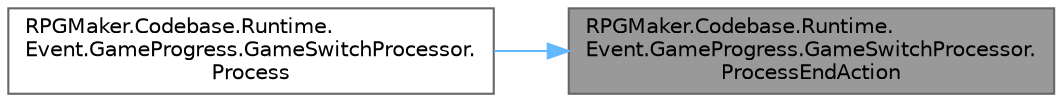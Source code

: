 digraph "RPGMaker.Codebase.Runtime.Event.GameProgress.GameSwitchProcessor.ProcessEndAction"
{
 // LATEX_PDF_SIZE
  bgcolor="transparent";
  edge [fontname=Helvetica,fontsize=10,labelfontname=Helvetica,labelfontsize=10];
  node [fontname=Helvetica,fontsize=10,shape=box,height=0.2,width=0.4];
  rankdir="RL";
  Node1 [id="Node000001",label="RPGMaker.Codebase.Runtime.\lEvent.GameProgress.GameSwitchProcessor.\lProcessEndAction",height=0.2,width=0.4,color="gray40", fillcolor="grey60", style="filled", fontcolor="black",tooltip=" "];
  Node1 -> Node2 [id="edge1_Node000001_Node000002",dir="back",color="steelblue1",style="solid",tooltip=" "];
  Node2 [id="Node000002",label="RPGMaker.Codebase.Runtime.\lEvent.GameProgress.GameSwitchProcessor.\lProcess",height=0.2,width=0.4,color="grey40", fillcolor="white", style="filled",URL="$dd/db6/class_r_p_g_maker_1_1_codebase_1_1_runtime_1_1_event_1_1_game_progress_1_1_game_switch_processor.html#a8004768e82e5312c08a1e129b94a2908",tooltip=" "];
}
